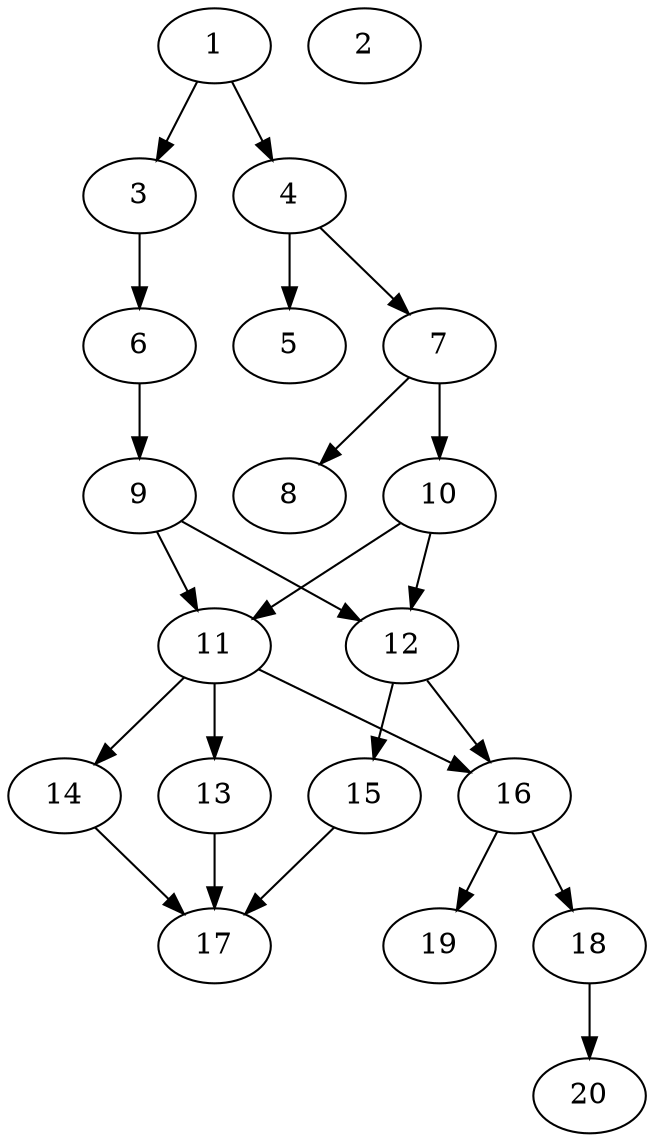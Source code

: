 // DAG automatically generated by daggen at Sat Jul 27 15:35:52 2019
// ./daggen --dot -n 20 --ccr 0.4 --fat 0.4 --regular 0.5 --density 0.6 --mindata 5242880 --maxdata 52428800 
digraph G {
  1 [size="56724480", alpha="0.07", expect_size="22689792"] 
  1 -> 3 [size ="22689792"]
  1 -> 4 [size ="22689792"]
  2 [size="88181760", alpha="0.04", expect_size="35272704"] 
  3 [size="113346560", alpha="0.03", expect_size="45338624"] 
  3 -> 6 [size ="45338624"]
  4 [size="65052160", alpha="0.11", expect_size="26020864"] 
  4 -> 5 [size ="26020864"]
  4 -> 7 [size ="26020864"]
  5 [size="106229760", alpha="0.19", expect_size="42491904"] 
  6 [size="76549120", alpha="0.04", expect_size="30619648"] 
  6 -> 9 [size ="30619648"]
  7 [size="21012480", alpha="0.19", expect_size="8404992"] 
  7 -> 8 [size ="8404992"]
  7 -> 10 [size ="8404992"]
  8 [size="52418560", alpha="0.04", expect_size="20967424"] 
  9 [size="75973120", alpha="0.15", expect_size="30389248"] 
  9 -> 11 [size ="30389248"]
  9 -> 12 [size ="30389248"]
  10 [size="110581760", alpha="0.11", expect_size="44232704"] 
  10 -> 11 [size ="44232704"]
  10 -> 12 [size ="44232704"]
  11 [size="96860160", alpha="0.10", expect_size="38744064"] 
  11 -> 13 [size ="38744064"]
  11 -> 14 [size ="38744064"]
  11 -> 16 [size ="38744064"]
  12 [size="20679680", alpha="0.09", expect_size="8271872"] 
  12 -> 15 [size ="8271872"]
  12 -> 16 [size ="8271872"]
  13 [size="44666880", alpha="0.02", expect_size="17866752"] 
  13 -> 17 [size ="17866752"]
  14 [size="64017920", alpha="0.02", expect_size="25607168"] 
  14 -> 17 [size ="25607168"]
  15 [size="130954240", alpha="0.09", expect_size="52381696"] 
  15 -> 17 [size ="52381696"]
  16 [size="122900480", alpha="0.10", expect_size="49160192"] 
  16 -> 18 [size ="49160192"]
  16 -> 19 [size ="49160192"]
  17 [size="28889600", alpha="0.08", expect_size="11555840"] 
  18 [size="20641280", alpha="0.13", expect_size="8256512"] 
  18 -> 20 [size ="8256512"]
  19 [size="46712320", alpha="0.12", expect_size="18684928"] 
  20 [size="16898560", alpha="0.10", expect_size="6759424"] 
}

